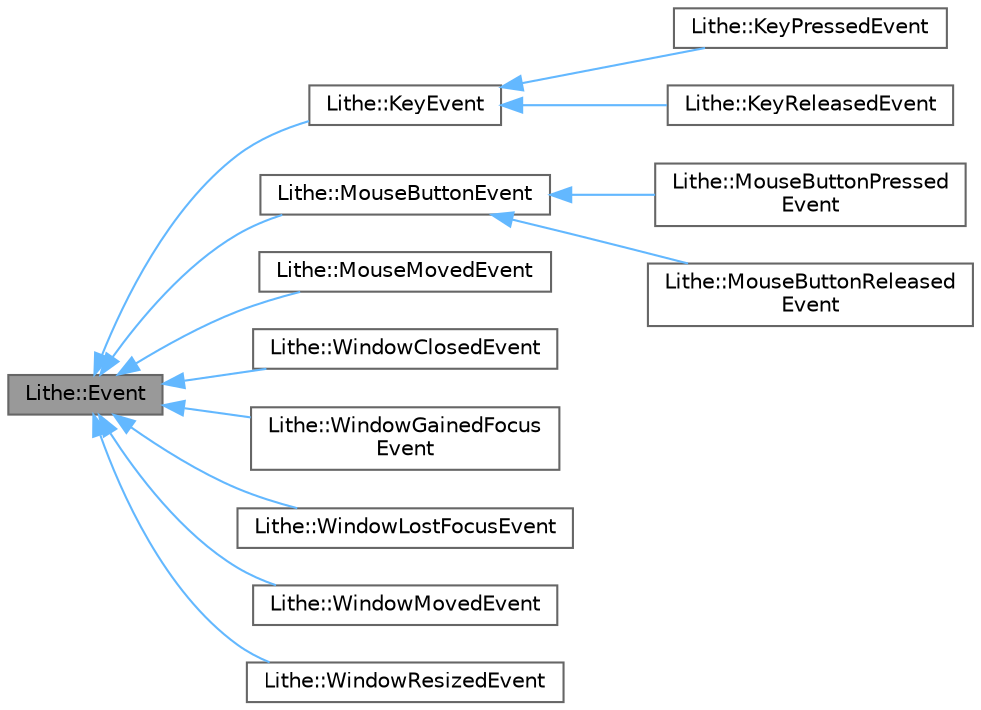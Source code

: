 digraph "Lithe::Event"
{
 // LATEX_PDF_SIZE
  bgcolor="transparent";
  edge [fontname=Helvetica,fontsize=10,labelfontname=Helvetica,labelfontsize=10];
  node [fontname=Helvetica,fontsize=10,shape=box,height=0.2,width=0.4];
  rankdir="LR";
  Node1 [id="Node000001",label="Lithe::Event",height=0.2,width=0.4,color="gray40", fillcolor="grey60", style="filled", fontcolor="black",tooltip="Base class for all event types, categories and sources."];
  Node1 -> Node2 [id="edge1_Node000001_Node000002",dir="back",color="steelblue1",style="solid",tooltip=" "];
  Node2 [id="Node000002",label="Lithe::KeyEvent",height=0.2,width=0.4,color="gray40", fillcolor="white", style="filled",URL="$class_lithe_1_1_key_event.html",tooltip="Base class for all keyboard events."];
  Node2 -> Node3 [id="edge2_Node000002_Node000003",dir="back",color="steelblue1",style="solid",tooltip=" "];
  Node3 [id="Node000003",label="Lithe::KeyPressedEvent",height=0.2,width=0.4,color="gray40", fillcolor="white", style="filled",URL="$class_lithe_1_1_key_pressed_event.html",tooltip="Class for key press event."];
  Node2 -> Node4 [id="edge3_Node000002_Node000004",dir="back",color="steelblue1",style="solid",tooltip=" "];
  Node4 [id="Node000004",label="Lithe::KeyReleasedEvent",height=0.2,width=0.4,color="gray40", fillcolor="white", style="filled",URL="$class_lithe_1_1_key_released_event.html",tooltip="Class for key release event."];
  Node1 -> Node5 [id="edge4_Node000001_Node000005",dir="back",color="steelblue1",style="solid",tooltip=" "];
  Node5 [id="Node000005",label="Lithe::MouseButtonEvent",height=0.2,width=0.4,color="gray40", fillcolor="white", style="filled",URL="$class_lithe_1_1_mouse_button_event.html",tooltip="Base class for all mouse button events."];
  Node5 -> Node6 [id="edge5_Node000005_Node000006",dir="back",color="steelblue1",style="solid",tooltip=" "];
  Node6 [id="Node000006",label="Lithe::MouseButtonPressed\lEvent",height=0.2,width=0.4,color="gray40", fillcolor="white", style="filled",URL="$class_lithe_1_1_mouse_button_pressed_event.html",tooltip="Class for mouse press button event."];
  Node5 -> Node7 [id="edge6_Node000005_Node000007",dir="back",color="steelblue1",style="solid",tooltip=" "];
  Node7 [id="Node000007",label="Lithe::MouseButtonReleased\lEvent",height=0.2,width=0.4,color="gray40", fillcolor="white", style="filled",URL="$class_lithe_1_1_mouse_button_released_event.html",tooltip="Class for mouse release button event."];
  Node1 -> Node8 [id="edge7_Node000001_Node000008",dir="back",color="steelblue1",style="solid",tooltip=" "];
  Node8 [id="Node000008",label="Lithe::MouseMovedEvent",height=0.2,width=0.4,color="gray40", fillcolor="white", style="filled",URL="$class_lithe_1_1_mouse_moved_event.html",tooltip="Class for mouse move event."];
  Node1 -> Node9 [id="edge8_Node000001_Node000009",dir="back",color="steelblue1",style="solid",tooltip=" "];
  Node9 [id="Node000009",label="Lithe::WindowClosedEvent",height=0.2,width=0.4,color="gray40", fillcolor="white", style="filled",URL="$class_lithe_1_1_window_closed_event.html",tooltip="Class for WindowClosed event type, without any specific data."];
  Node1 -> Node10 [id="edge9_Node000001_Node000010",dir="back",color="steelblue1",style="solid",tooltip=" "];
  Node10 [id="Node000010",label="Lithe::WindowGainedFocus\lEvent",height=0.2,width=0.4,color="gray40", fillcolor="white", style="filled",URL="$class_lithe_1_1_window_gained_focus_event.html",tooltip="Class for WindowGainedFocus event type, without any specific data."];
  Node1 -> Node11 [id="edge10_Node000001_Node000011",dir="back",color="steelblue1",style="solid",tooltip=" "];
  Node11 [id="Node000011",label="Lithe::WindowLostFocusEvent",height=0.2,width=0.4,color="gray40", fillcolor="white", style="filled",URL="$class_lithe_1_1_window_lost_focus_event.html",tooltip="Class for WindowLostFocus event type, without any specific data."];
  Node1 -> Node12 [id="edge11_Node000001_Node000012",dir="back",color="steelblue1",style="solid",tooltip=" "];
  Node12 [id="Node000012",label="Lithe::WindowMovedEvent",height=0.2,width=0.4,color="gray40", fillcolor="white", style="filled",URL="$class_lithe_1_1_window_moved_event.html",tooltip=" "];
  Node1 -> Node13 [id="edge12_Node000001_Node000013",dir="back",color="steelblue1",style="solid",tooltip=" "];
  Node13 [id="Node000013",label="Lithe::WindowResizedEvent",height=0.2,width=0.4,color="gray40", fillcolor="white", style="filled",URL="$class_lithe_1_1_window_resized_event.html",tooltip="Class for WindowResized event type, contains new size of window."];
}
